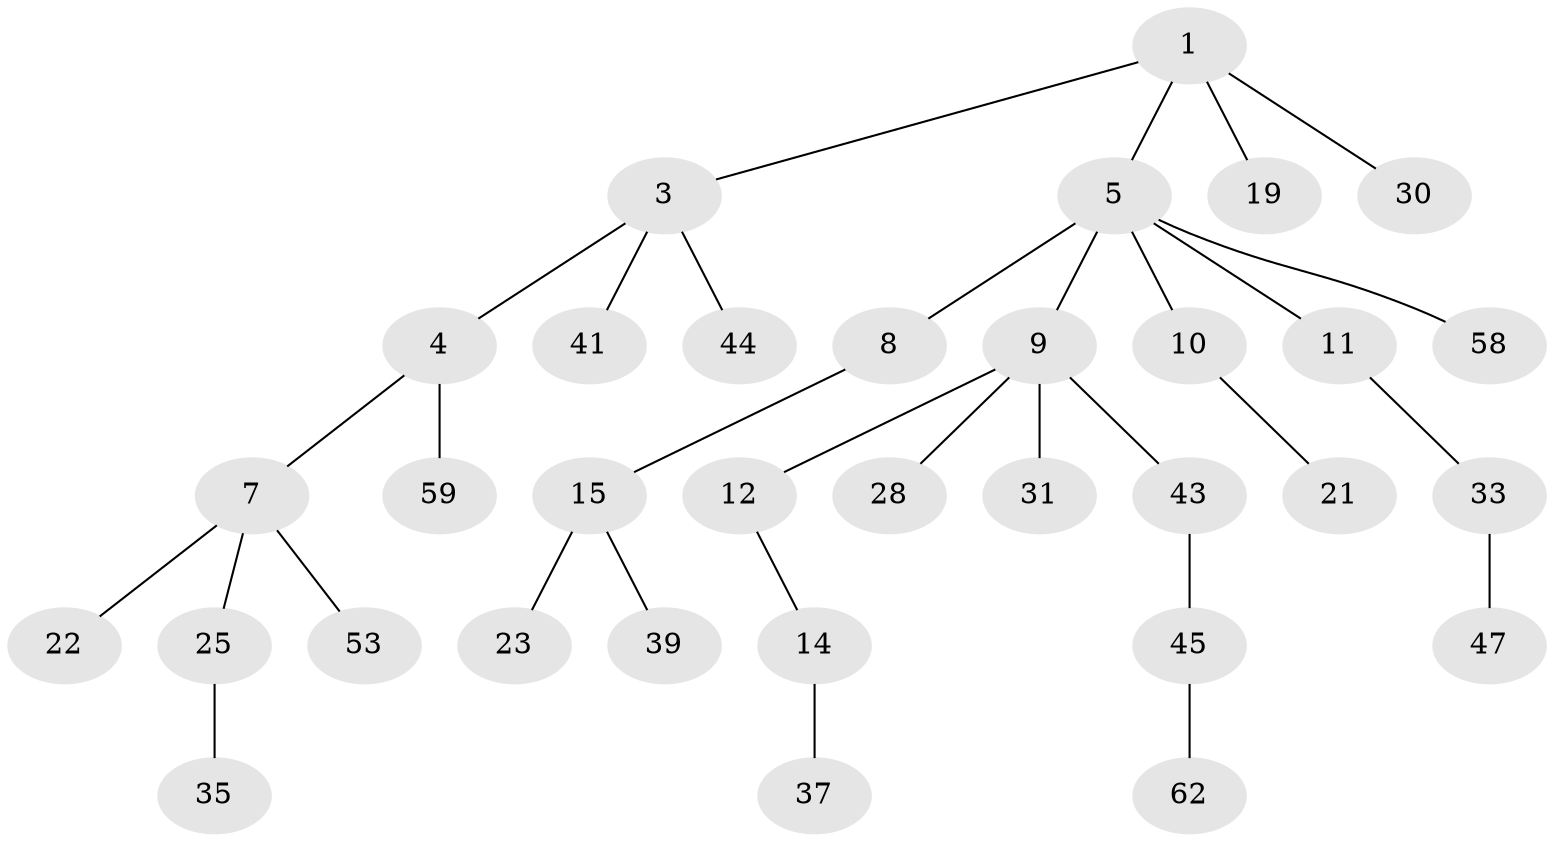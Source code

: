 // original degree distribution, {3: 0.14925373134328357, 4: 0.08955223880597014, 5: 0.04477611940298507, 2: 0.22388059701492538, 1: 0.4925373134328358}
// Generated by graph-tools (version 1.1) at 2025/15/03/09/25 04:15:36]
// undirected, 33 vertices, 32 edges
graph export_dot {
graph [start="1"]
  node [color=gray90,style=filled];
  1 [super="+2+27"];
  3;
  4;
  5 [super="+6+36"];
  7 [super="+18"];
  8 [super="+64"];
  9 [super="+17"];
  10;
  11;
  12 [super="+16+50+13"];
  14 [super="+20+34"];
  15;
  19 [super="+57+49"];
  21;
  22 [super="+29"];
  23;
  25 [super="+63"];
  28;
  30;
  31;
  33 [super="+65+46"];
  35 [super="+40"];
  37 [super="+55"];
  39 [super="+48"];
  41;
  43 [super="+51"];
  44 [super="+66"];
  45;
  47;
  53;
  58;
  59;
  62;
  1 -- 3;
  1 -- 19;
  1 -- 5;
  1 -- 30;
  3 -- 4;
  3 -- 41;
  3 -- 44;
  4 -- 7;
  4 -- 59;
  5 -- 10;
  5 -- 8;
  5 -- 9;
  5 -- 58;
  5 -- 11;
  7 -- 25;
  7 -- 53;
  7 -- 22;
  8 -- 15;
  9 -- 12;
  9 -- 28;
  9 -- 43;
  9 -- 31;
  10 -- 21;
  11 -- 33;
  12 -- 14;
  14 -- 37;
  15 -- 23;
  15 -- 39;
  25 -- 35;
  33 -- 47;
  43 -- 45;
  45 -- 62;
}
